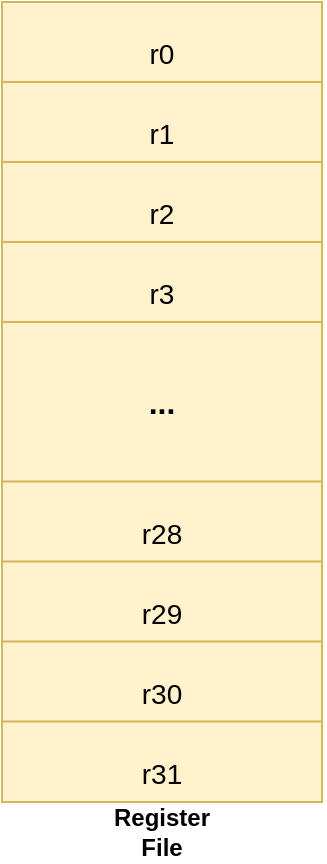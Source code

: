 <mxfile version="16.5.1" type="device"><diagram id="uyfINdBfFwzsGVP8hAW4" name="Pagina-1"><mxGraphModel dx="1102" dy="865" grid="1" gridSize="10" guides="1" tooltips="1" connect="1" arrows="1" fold="1" page="1" pageScale="1" pageWidth="827" pageHeight="1169" math="0" shadow="0"><root><mxCell id="0"/><mxCell id="1" parent="0"/><mxCell id="420yv0etrVbYqGxmpt11-2" value="&lt;b&gt;&lt;font style=&quot;font-size: 16px&quot;&gt;...&lt;/font&gt;&lt;/b&gt;" style="rounded=0;whiteSpace=wrap;html=1;fillColor=#fff2cc;strokeColor=#d6b656;" parent="1" vertex="1"><mxGeometry x="160" y="120" width="160" height="400" as="geometry"/></mxCell><mxCell id="420yv0etrVbYqGxmpt11-3" value="Register&lt;br&gt;File" style="text;html=1;strokeColor=none;fillColor=none;align=center;verticalAlign=middle;whiteSpace=wrap;rounded=0;fontStyle=1" parent="1" vertex="1"><mxGeometry x="210" y="520" width="60" height="30" as="geometry"/></mxCell><mxCell id="420yv0etrVbYqGxmpt11-5" value="" style="endArrow=none;html=1;rounded=0;fillColor=#fff2cc;strokeColor=#d6b656;" parent="1" edge="1"><mxGeometry width="50" height="50" relative="1" as="geometry"><mxPoint x="160" y="160" as="sourcePoint"/><mxPoint x="320" y="160" as="targetPoint"/></mxGeometry></mxCell><mxCell id="420yv0etrVbYqGxmpt11-6" value="" style="endArrow=none;html=1;rounded=0;fillColor=#fff2cc;strokeColor=#d6b656;" parent="1" edge="1"><mxGeometry width="50" height="50" relative="1" as="geometry"><mxPoint x="160" y="200" as="sourcePoint"/><mxPoint x="320" y="200" as="targetPoint"/></mxGeometry></mxCell><mxCell id="420yv0etrVbYqGxmpt11-7" value="" style="endArrow=none;html=1;rounded=0;fillColor=#fff2cc;strokeColor=#d6b656;" parent="1" edge="1"><mxGeometry width="50" height="50" relative="1" as="geometry"><mxPoint x="160" y="240" as="sourcePoint"/><mxPoint x="320" y="240" as="targetPoint"/></mxGeometry></mxCell><mxCell id="420yv0etrVbYqGxmpt11-8" value="" style="endArrow=none;html=1;rounded=0;fillColor=#fff2cc;strokeColor=#d6b656;" parent="1" edge="1"><mxGeometry width="50" height="50" relative="1" as="geometry"><mxPoint x="160" y="280" as="sourcePoint"/><mxPoint x="320" y="280" as="targetPoint"/></mxGeometry></mxCell><mxCell id="420yv0etrVbYqGxmpt11-11" value="" style="endArrow=none;html=1;rounded=0;fillColor=#fff2cc;strokeColor=#d6b656;" parent="1" edge="1"><mxGeometry width="50" height="50" relative="1" as="geometry"><mxPoint x="160" y="359.72" as="sourcePoint"/><mxPoint x="320" y="359.72" as="targetPoint"/></mxGeometry></mxCell><mxCell id="420yv0etrVbYqGxmpt11-12" value="" style="endArrow=none;html=1;rounded=0;fillColor=#fff2cc;strokeColor=#d6b656;" parent="1" edge="1"><mxGeometry width="50" height="50" relative="1" as="geometry"><mxPoint x="160" y="399.72" as="sourcePoint"/><mxPoint x="320" y="399.72" as="targetPoint"/></mxGeometry></mxCell><mxCell id="420yv0etrVbYqGxmpt11-13" value="" style="endArrow=none;html=1;rounded=0;fillColor=#fff2cc;strokeColor=#d6b656;" parent="1" edge="1"><mxGeometry width="50" height="50" relative="1" as="geometry"><mxPoint x="160" y="439.72" as="sourcePoint"/><mxPoint x="320" y="439.72" as="targetPoint"/></mxGeometry></mxCell><mxCell id="420yv0etrVbYqGxmpt11-14" value="" style="endArrow=none;html=1;rounded=0;fillColor=#fff2cc;strokeColor=#d6b656;" parent="1" edge="1"><mxGeometry width="50" height="50" relative="1" as="geometry"><mxPoint x="160" y="479.72" as="sourcePoint"/><mxPoint x="320" y="479.72" as="targetPoint"/></mxGeometry></mxCell><mxCell id="420yv0etrVbYqGxmpt11-21" value="&lt;font style=&quot;font-size: 14px&quot;&gt;r0&lt;/font&gt;" style="text;html=1;strokeColor=none;fillColor=none;align=center;verticalAlign=middle;whiteSpace=wrap;rounded=0;fontSize=16;" parent="1" vertex="1"><mxGeometry x="210" y="130" width="60" height="30" as="geometry"/></mxCell><mxCell id="420yv0etrVbYqGxmpt11-22" value="&lt;font style=&quot;font-size: 14px&quot;&gt;r1&lt;/font&gt;" style="text;html=1;strokeColor=none;fillColor=none;align=center;verticalAlign=middle;whiteSpace=wrap;rounded=0;fontSize=16;" parent="1" vertex="1"><mxGeometry x="210" y="170" width="60" height="30" as="geometry"/></mxCell><mxCell id="420yv0etrVbYqGxmpt11-23" value="&lt;font style=&quot;font-size: 14px&quot;&gt;r29&lt;/font&gt;" style="text;html=1;align=center;verticalAlign=middle;whiteSpace=wrap;rounded=0;fontSize=16;" parent="1" vertex="1"><mxGeometry x="210" y="410" width="60" height="30" as="geometry"/></mxCell><mxCell id="420yv0etrVbYqGxmpt11-24" value="&lt;font style=&quot;font-size: 14px&quot;&gt;r28&lt;/font&gt;" style="text;html=1;strokeColor=none;fillColor=none;align=center;verticalAlign=middle;whiteSpace=wrap;rounded=0;fontSize=16;" parent="1" vertex="1"><mxGeometry x="210" y="370" width="60" height="30" as="geometry"/></mxCell><mxCell id="420yv0etrVbYqGxmpt11-25" value="&lt;font style=&quot;font-size: 14px&quot;&gt;r30&lt;/font&gt;" style="text;html=1;strokeColor=none;fillColor=none;align=center;verticalAlign=middle;whiteSpace=wrap;rounded=0;fontSize=16;" parent="1" vertex="1"><mxGeometry x="210" y="450" width="60" height="30" as="geometry"/></mxCell><mxCell id="420yv0etrVbYqGxmpt11-26" value="&lt;font style=&quot;font-size: 14px&quot;&gt;r2&lt;/font&gt;" style="text;html=1;strokeColor=none;fillColor=none;align=center;verticalAlign=middle;whiteSpace=wrap;rounded=0;fontSize=16;" parent="1" vertex="1"><mxGeometry x="210" y="210" width="60" height="30" as="geometry"/></mxCell><mxCell id="420yv0etrVbYqGxmpt11-27" value="&lt;font style=&quot;font-size: 14px&quot;&gt;r3&lt;/font&gt;" style="text;html=1;strokeColor=none;fillColor=none;align=center;verticalAlign=middle;whiteSpace=wrap;rounded=0;fontSize=16;" parent="1" vertex="1"><mxGeometry x="210" y="250" width="60" height="30" as="geometry"/></mxCell><mxCell id="420yv0etrVbYqGxmpt11-28" value="&lt;font style=&quot;font-size: 14px&quot;&gt;r31&lt;/font&gt;" style="text;html=1;strokeColor=none;fillColor=none;align=center;verticalAlign=middle;whiteSpace=wrap;rounded=0;fontSize=16;" parent="1" vertex="1"><mxGeometry x="210" y="490" width="60" height="30" as="geometry"/></mxCell></root></mxGraphModel></diagram></mxfile>